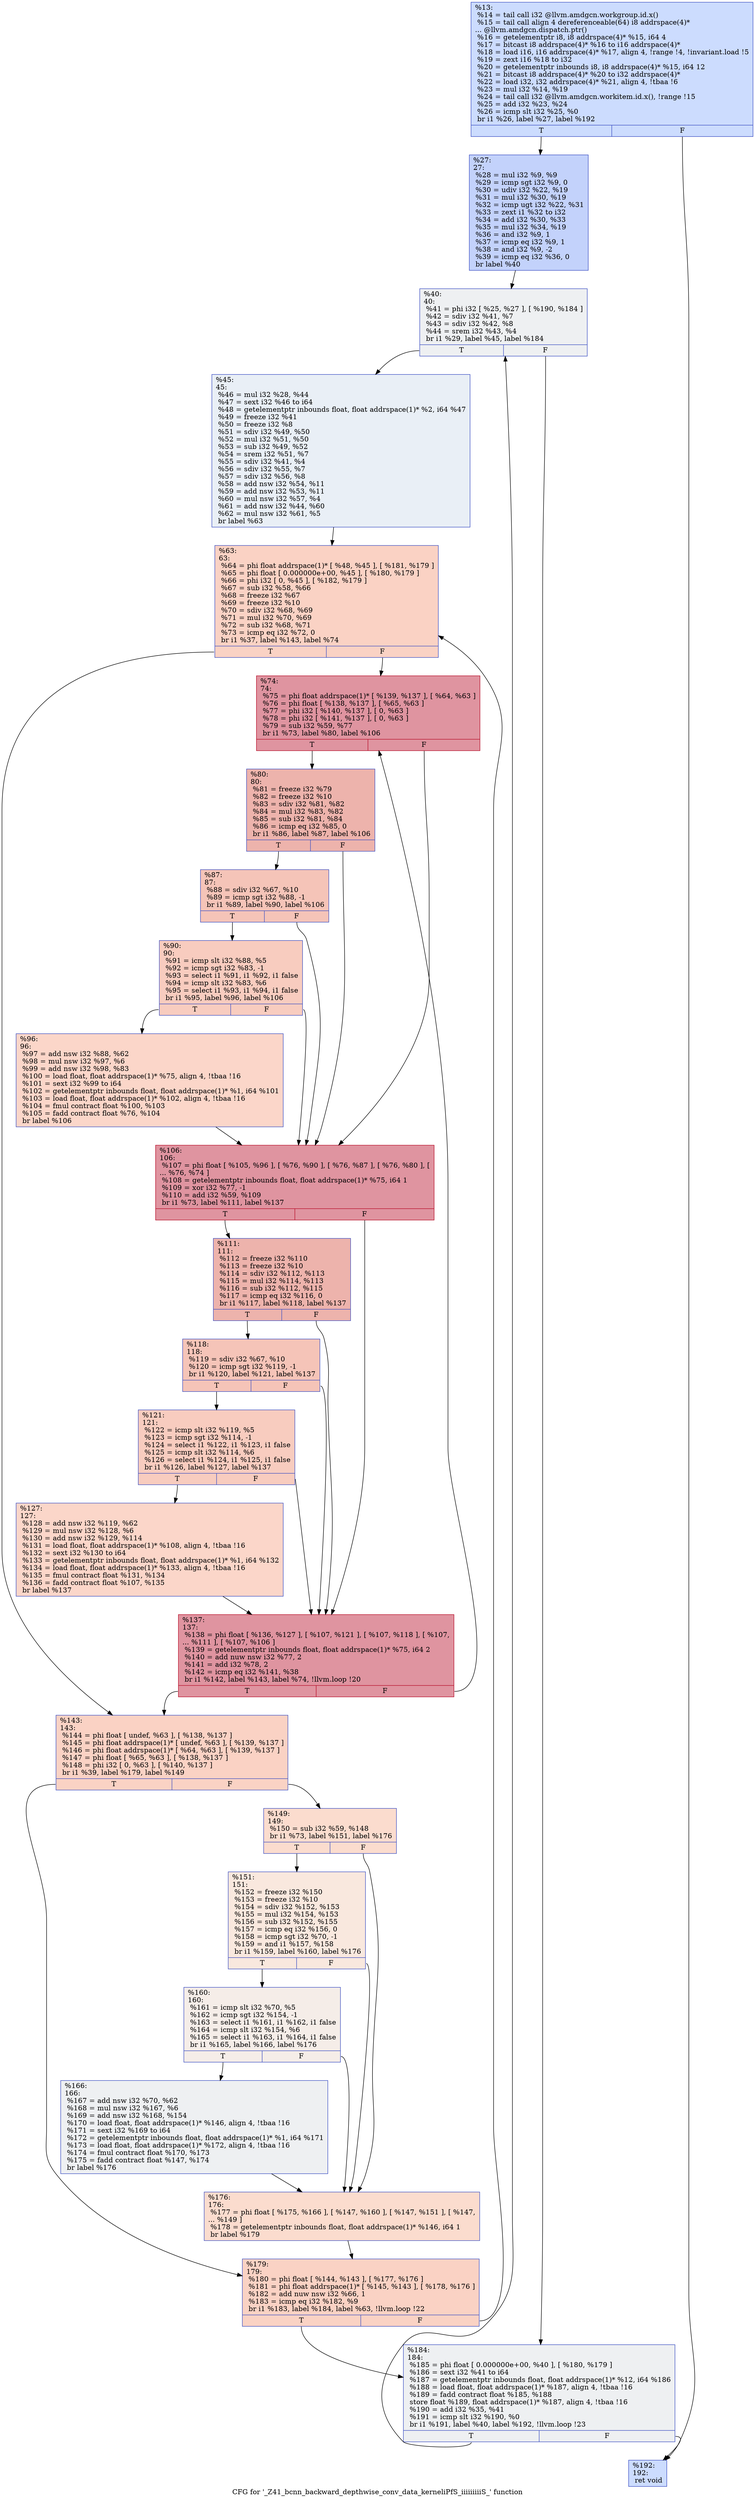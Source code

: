 digraph "CFG for '_Z41_bcnn_backward_depthwise_conv_data_kerneliPfS_iiiiiiiiiS_' function" {
	label="CFG for '_Z41_bcnn_backward_depthwise_conv_data_kerneliPfS_iiiiiiiiiS_' function";

	Node0x63353d0 [shape=record,color="#3d50c3ff", style=filled, fillcolor="#8caffe70",label="{%13:\l  %14 = tail call i32 @llvm.amdgcn.workgroup.id.x()\l  %15 = tail call align 4 dereferenceable(64) i8 addrspace(4)*\l... @llvm.amdgcn.dispatch.ptr()\l  %16 = getelementptr i8, i8 addrspace(4)* %15, i64 4\l  %17 = bitcast i8 addrspace(4)* %16 to i16 addrspace(4)*\l  %18 = load i16, i16 addrspace(4)* %17, align 4, !range !4, !invariant.load !5\l  %19 = zext i16 %18 to i32\l  %20 = getelementptr inbounds i8, i8 addrspace(4)* %15, i64 12\l  %21 = bitcast i8 addrspace(4)* %20 to i32 addrspace(4)*\l  %22 = load i32, i32 addrspace(4)* %21, align 4, !tbaa !6\l  %23 = mul i32 %14, %19\l  %24 = tail call i32 @llvm.amdgcn.workitem.id.x(), !range !15\l  %25 = add i32 %23, %24\l  %26 = icmp slt i32 %25, %0\l  br i1 %26, label %27, label %192\l|{<s0>T|<s1>F}}"];
	Node0x63353d0:s0 -> Node0x63384b0;
	Node0x63353d0:s1 -> Node0x6338540;
	Node0x63384b0 [shape=record,color="#3d50c3ff", style=filled, fillcolor="#779af770",label="{%27:\l27:                                               \l  %28 = mul i32 %9, %9\l  %29 = icmp sgt i32 %9, 0\l  %30 = udiv i32 %22, %19\l  %31 = mul i32 %30, %19\l  %32 = icmp ugt i32 %22, %31\l  %33 = zext i1 %32 to i32\l  %34 = add i32 %30, %33\l  %35 = mul i32 %34, %19\l  %36 = and i32 %9, 1\l  %37 = icmp eq i32 %9, 1\l  %38 = and i32 %9, -2\l  %39 = icmp eq i32 %36, 0\l  br label %40\l}"];
	Node0x63384b0 -> Node0x6338e90;
	Node0x6338e90 [shape=record,color="#3d50c3ff", style=filled, fillcolor="#d9dce170",label="{%40:\l40:                                               \l  %41 = phi i32 [ %25, %27 ], [ %190, %184 ]\l  %42 = sdiv i32 %41, %7\l  %43 = sdiv i32 %42, %8\l  %44 = srem i32 %43, %4\l  br i1 %29, label %45, label %184\l|{<s0>T|<s1>F}}"];
	Node0x6338e90:s0 -> Node0x6339270;
	Node0x6338e90:s1 -> Node0x6338f80;
	Node0x6339270 [shape=record,color="#3d50c3ff", style=filled, fillcolor="#cedaeb70",label="{%45:\l45:                                               \l  %46 = mul i32 %28, %44\l  %47 = sext i32 %46 to i64\l  %48 = getelementptr inbounds float, float addrspace(1)* %2, i64 %47\l  %49 = freeze i32 %41\l  %50 = freeze i32 %8\l  %51 = sdiv i32 %49, %50\l  %52 = mul i32 %51, %50\l  %53 = sub i32 %49, %52\l  %54 = srem i32 %51, %7\l  %55 = sdiv i32 %41, %4\l  %56 = sdiv i32 %55, %7\l  %57 = sdiv i32 %56, %8\l  %58 = add nsw i32 %54, %11\l  %59 = add nsw i32 %53, %11\l  %60 = mul nsw i32 %57, %4\l  %61 = add nsw i32 %44, %60\l  %62 = mul nsw i32 %61, %5\l  br label %63\l}"];
	Node0x6339270 -> Node0x6339cf0;
	Node0x6339cf0 [shape=record,color="#3d50c3ff", style=filled, fillcolor="#f4987a70",label="{%63:\l63:                                               \l  %64 = phi float addrspace(1)* [ %48, %45 ], [ %181, %179 ]\l  %65 = phi float [ 0.000000e+00, %45 ], [ %180, %179 ]\l  %66 = phi i32 [ 0, %45 ], [ %182, %179 ]\l  %67 = sub i32 %58, %66\l  %68 = freeze i32 %67\l  %69 = freeze i32 %10\l  %70 = sdiv i32 %68, %69\l  %71 = mul i32 %70, %69\l  %72 = sub i32 %68, %71\l  %73 = icmp eq i32 %72, 0\l  br i1 %37, label %143, label %74\l|{<s0>T|<s1>F}}"];
	Node0x6339cf0:s0 -> Node0x633b1a0;
	Node0x6339cf0:s1 -> Node0x633b1f0;
	Node0x633b1f0 [shape=record,color="#b70d28ff", style=filled, fillcolor="#b70d2870",label="{%74:\l74:                                               \l  %75 = phi float addrspace(1)* [ %139, %137 ], [ %64, %63 ]\l  %76 = phi float [ %138, %137 ], [ %65, %63 ]\l  %77 = phi i32 [ %140, %137 ], [ 0, %63 ]\l  %78 = phi i32 [ %141, %137 ], [ 0, %63 ]\l  %79 = sub i32 %59, %77\l  br i1 %73, label %80, label %106\l|{<s0>T|<s1>F}}"];
	Node0x633b1f0:s0 -> Node0x633b890;
	Node0x633b1f0:s1 -> Node0x633b920;
	Node0x633b890 [shape=record,color="#3d50c3ff", style=filled, fillcolor="#d6524470",label="{%80:\l80:                                               \l  %81 = freeze i32 %79\l  %82 = freeze i32 %10\l  %83 = sdiv i32 %81, %82\l  %84 = mul i32 %83, %82\l  %85 = sub i32 %81, %84\l  %86 = icmp eq i32 %85, 0\l  br i1 %86, label %87, label %106\l|{<s0>T|<s1>F}}"];
	Node0x633b890:s0 -> Node0x633bd80;
	Node0x633b890:s1 -> Node0x633b920;
	Node0x633bd80 [shape=record,color="#3d50c3ff", style=filled, fillcolor="#e97a5f70",label="{%87:\l87:                                               \l  %88 = sdiv i32 %67, %10\l  %89 = icmp sgt i32 %88, -1\l  br i1 %89, label %90, label %106\l|{<s0>T|<s1>F}}"];
	Node0x633bd80:s0 -> Node0x633bfd0;
	Node0x633bd80:s1 -> Node0x633b920;
	Node0x633bfd0 [shape=record,color="#3d50c3ff", style=filled, fillcolor="#f08b6e70",label="{%90:\l90:                                               \l  %91 = icmp slt i32 %88, %5\l  %92 = icmp sgt i32 %83, -1\l  %93 = select i1 %91, i1 %92, i1 false\l  %94 = icmp slt i32 %83, %6\l  %95 = select i1 %93, i1 %94, i1 false\l  br i1 %95, label %96, label %106\l|{<s0>T|<s1>F}}"];
	Node0x633bfd0:s0 -> Node0x633c410;
	Node0x633bfd0:s1 -> Node0x633b920;
	Node0x633c410 [shape=record,color="#3d50c3ff", style=filled, fillcolor="#f6a38570",label="{%96:\l96:                                               \l  %97 = add nsw i32 %88, %62\l  %98 = mul nsw i32 %97, %6\l  %99 = add nsw i32 %98, %83\l  %100 = load float, float addrspace(1)* %75, align 4, !tbaa !16\l  %101 = sext i32 %99 to i64\l  %102 = getelementptr inbounds float, float addrspace(1)* %1, i64 %101\l  %103 = load float, float addrspace(1)* %102, align 4, !tbaa !16\l  %104 = fmul contract float %100, %103\l  %105 = fadd contract float %76, %104\l  br label %106\l}"];
	Node0x633c410 -> Node0x633b920;
	Node0x633b920 [shape=record,color="#b70d28ff", style=filled, fillcolor="#b70d2870",label="{%106:\l106:                                              \l  %107 = phi float [ %105, %96 ], [ %76, %90 ], [ %76, %87 ], [ %76, %80 ], [\l... %76, %74 ]\l  %108 = getelementptr inbounds float, float addrspace(1)* %75, i64 1\l  %109 = xor i32 %77, -1\l  %110 = add i32 %59, %109\l  br i1 %73, label %111, label %137\l|{<s0>T|<s1>F}}"];
	Node0x633b920:s0 -> Node0x633d460;
	Node0x633b920:s1 -> Node0x633b360;
	Node0x633d460 [shape=record,color="#3d50c3ff", style=filled, fillcolor="#d6524470",label="{%111:\l111:                                              \l  %112 = freeze i32 %110\l  %113 = freeze i32 %10\l  %114 = sdiv i32 %112, %113\l  %115 = mul i32 %114, %113\l  %116 = sub i32 %112, %115\l  %117 = icmp eq i32 %116, 0\l  br i1 %117, label %118, label %137\l|{<s0>T|<s1>F}}"];
	Node0x633d460:s0 -> Node0x633d880;
	Node0x633d460:s1 -> Node0x633b360;
	Node0x633d880 [shape=record,color="#3d50c3ff", style=filled, fillcolor="#e97a5f70",label="{%118:\l118:                                              \l  %119 = sdiv i32 %67, %10\l  %120 = icmp sgt i32 %119, -1\l  br i1 %120, label %121, label %137\l|{<s0>T|<s1>F}}"];
	Node0x633d880:s0 -> Node0x633daa0;
	Node0x633d880:s1 -> Node0x633b360;
	Node0x633daa0 [shape=record,color="#3d50c3ff", style=filled, fillcolor="#f08b6e70",label="{%121:\l121:                                              \l  %122 = icmp slt i32 %119, %5\l  %123 = icmp sgt i32 %114, -1\l  %124 = select i1 %122, i1 %123, i1 false\l  %125 = icmp slt i32 %114, %6\l  %126 = select i1 %124, i1 %125, i1 false\l  br i1 %126, label %127, label %137\l|{<s0>T|<s1>F}}"];
	Node0x633daa0:s0 -> Node0x633deb0;
	Node0x633daa0:s1 -> Node0x633b360;
	Node0x633deb0 [shape=record,color="#3d50c3ff", style=filled, fillcolor="#f6a38570",label="{%127:\l127:                                              \l  %128 = add nsw i32 %119, %62\l  %129 = mul nsw i32 %128, %6\l  %130 = add nsw i32 %129, %114\l  %131 = load float, float addrspace(1)* %108, align 4, !tbaa !16\l  %132 = sext i32 %130 to i64\l  %133 = getelementptr inbounds float, float addrspace(1)* %1, i64 %132\l  %134 = load float, float addrspace(1)* %133, align 4, !tbaa !16\l  %135 = fmul contract float %131, %134\l  %136 = fadd contract float %107, %135\l  br label %137\l}"];
	Node0x633deb0 -> Node0x633b360;
	Node0x633b360 [shape=record,color="#b70d28ff", style=filled, fillcolor="#b70d2870",label="{%137:\l137:                                              \l  %138 = phi float [ %136, %127 ], [ %107, %121 ], [ %107, %118 ], [ %107,\l... %111 ], [ %107, %106 ]\l  %139 = getelementptr inbounds float, float addrspace(1)* %75, i64 2\l  %140 = add nuw nsw i32 %77, 2\l  %141 = add i32 %78, 2\l  %142 = icmp eq i32 %141, %38\l  br i1 %142, label %143, label %74, !llvm.loop !20\l|{<s0>T|<s1>F}}"];
	Node0x633b360:s0 -> Node0x633b1a0;
	Node0x633b360:s1 -> Node0x633b1f0;
	Node0x633b1a0 [shape=record,color="#3d50c3ff", style=filled, fillcolor="#f4987a70",label="{%143:\l143:                                              \l  %144 = phi float [ undef, %63 ], [ %138, %137 ]\l  %145 = phi float addrspace(1)* [ undef, %63 ], [ %139, %137 ]\l  %146 = phi float addrspace(1)* [ %64, %63 ], [ %139, %137 ]\l  %147 = phi float [ %65, %63 ], [ %138, %137 ]\l  %148 = phi i32 [ 0, %63 ], [ %140, %137 ]\l  br i1 %39, label %179, label %149\l|{<s0>T|<s1>F}}"];
	Node0x633b1a0:s0 -> Node0x6339de0;
	Node0x633b1a0:s1 -> Node0x633f570;
	Node0x633f570 [shape=record,color="#3d50c3ff", style=filled, fillcolor="#f7af9170",label="{%149:\l149:                                              \l  %150 = sub i32 %59, %148\l  br i1 %73, label %151, label %176\l|{<s0>T|<s1>F}}"];
	Node0x633f570:s0 -> Node0x633f700;
	Node0x633f570:s1 -> Node0x633f750;
	Node0x633f700 [shape=record,color="#3d50c3ff", style=filled, fillcolor="#f2cab570",label="{%151:\l151:                                              \l  %152 = freeze i32 %150\l  %153 = freeze i32 %10\l  %154 = sdiv i32 %152, %153\l  %155 = mul i32 %154, %153\l  %156 = sub i32 %152, %155\l  %157 = icmp eq i32 %156, 0\l  %158 = icmp sgt i32 %70, -1\l  %159 = and i1 %157, %158\l  br i1 %159, label %160, label %176\l|{<s0>T|<s1>F}}"];
	Node0x633f700:s0 -> Node0x633fc90;
	Node0x633f700:s1 -> Node0x633f750;
	Node0x633fc90 [shape=record,color="#3d50c3ff", style=filled, fillcolor="#e8d6cc70",label="{%160:\l160:                                              \l  %161 = icmp slt i32 %70, %5\l  %162 = icmp sgt i32 %154, -1\l  %163 = select i1 %161, i1 %162, i1 false\l  %164 = icmp slt i32 %154, %6\l  %165 = select i1 %163, i1 %164, i1 false\l  br i1 %165, label %166, label %176\l|{<s0>T|<s1>F}}"];
	Node0x633fc90:s0 -> Node0x63400a0;
	Node0x633fc90:s1 -> Node0x633f750;
	Node0x63400a0 [shape=record,color="#3d50c3ff", style=filled, fillcolor="#d9dce170",label="{%166:\l166:                                              \l  %167 = add nsw i32 %70, %62\l  %168 = mul nsw i32 %167, %6\l  %169 = add nsw i32 %168, %154\l  %170 = load float, float addrspace(1)* %146, align 4, !tbaa !16\l  %171 = sext i32 %169 to i64\l  %172 = getelementptr inbounds float, float addrspace(1)* %1, i64 %171\l  %173 = load float, float addrspace(1)* %172, align 4, !tbaa !16\l  %174 = fmul contract float %170, %173\l  %175 = fadd contract float %147, %174\l  br label %176\l}"];
	Node0x63400a0 -> Node0x633f750;
	Node0x633f750 [shape=record,color="#3d50c3ff", style=filled, fillcolor="#f7af9170",label="{%176:\l176:                                              \l  %177 = phi float [ %175, %166 ], [ %147, %160 ], [ %147, %151 ], [ %147,\l... %149 ]\l  %178 = getelementptr inbounds float, float addrspace(1)* %146, i64 1\l  br label %179\l}"];
	Node0x633f750 -> Node0x6339de0;
	Node0x6339de0 [shape=record,color="#3d50c3ff", style=filled, fillcolor="#f4987a70",label="{%179:\l179:                                              \l  %180 = phi float [ %144, %143 ], [ %177, %176 ]\l  %181 = phi float addrspace(1)* [ %145, %143 ], [ %178, %176 ]\l  %182 = add nuw nsw i32 %66, 1\l  %183 = icmp eq i32 %182, %9\l  br i1 %183, label %184, label %63, !llvm.loop !22\l|{<s0>T|<s1>F}}"];
	Node0x6339de0:s0 -> Node0x6338f80;
	Node0x6339de0:s1 -> Node0x6339cf0;
	Node0x6338f80 [shape=record,color="#3d50c3ff", style=filled, fillcolor="#d9dce170",label="{%184:\l184:                                              \l  %185 = phi float [ 0.000000e+00, %40 ], [ %180, %179 ]\l  %186 = sext i32 %41 to i64\l  %187 = getelementptr inbounds float, float addrspace(1)* %12, i64 %186\l  %188 = load float, float addrspace(1)* %187, align 4, !tbaa !16\l  %189 = fadd contract float %185, %188\l  store float %189, float addrspace(1)* %187, align 4, !tbaa !16\l  %190 = add i32 %35, %41\l  %191 = icmp slt i32 %190, %0\l  br i1 %191, label %40, label %192, !llvm.loop !23\l|{<s0>T|<s1>F}}"];
	Node0x6338f80:s0 -> Node0x6338e90;
	Node0x6338f80:s1 -> Node0x6338540;
	Node0x6338540 [shape=record,color="#3d50c3ff", style=filled, fillcolor="#8caffe70",label="{%192:\l192:                                              \l  ret void\l}"];
}
